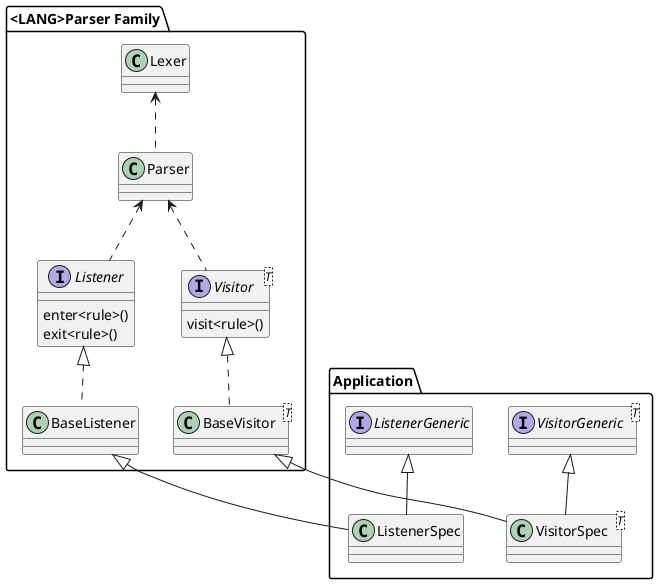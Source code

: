 @startuml

package "<LANG>Parser Family" {
Lexer    <..  Parser
Parser   <..  Listener
Parser   <..  Visitor
Listener <|.. BaseListener
Visitor  <|.. BaseVisitor

Class Parser {

}
Class Lexer {

}

Interface Visitor<T> {
    visit<rule>()
}
Interface Listener {
    enter<rule>()
    exit<rule>()
}

Class BaseVisitor<T> {
}
Class BaseListener {
}

}

package "Application" {

ListenerGeneric     <|-- ListenerSpec
VisitorGeneric      <|-- VisitorSpec
BaseListener <|-- ListenerSpec
BaseVisitor  <|-- VisitorSpec

Interface ListenerGeneric {
}
Interface VisitorGeneric<T> {
}


Class ListenerSpec {
}
Class VisitorSpec<T> {
}


}

@enduml